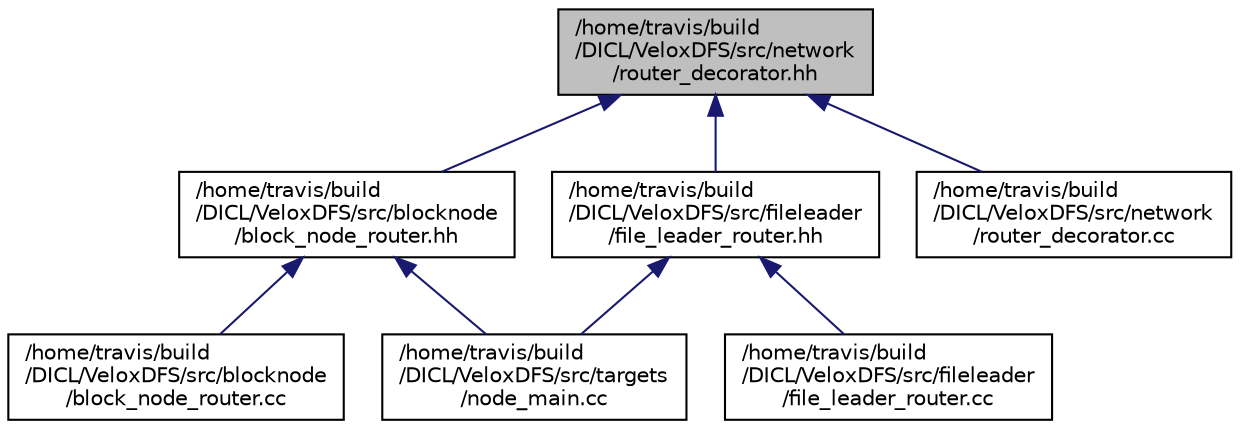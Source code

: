 digraph "/home/travis/build/DICL/VeloxDFS/src/network/router_decorator.hh"
{
  edge [fontname="Helvetica",fontsize="10",labelfontname="Helvetica",labelfontsize="10"];
  node [fontname="Helvetica",fontsize="10",shape=record];
  Node1 [label="/home/travis/build\l/DICL/VeloxDFS/src/network\l/router_decorator.hh",height=0.2,width=0.4,color="black", fillcolor="grey75", style="filled" fontcolor="black"];
  Node1 -> Node2 [dir="back",color="midnightblue",fontsize="10",style="solid",fontname="Helvetica"];
  Node2 [label="/home/travis/build\l/DICL/VeloxDFS/src/blocknode\l/block_node_router.hh",height=0.2,width=0.4,color="black", fillcolor="white", style="filled",URL="$block__node__router_8hh.html"];
  Node2 -> Node3 [dir="back",color="midnightblue",fontsize="10",style="solid",fontname="Helvetica"];
  Node3 [label="/home/travis/build\l/DICL/VeloxDFS/src/blocknode\l/block_node_router.cc",height=0.2,width=0.4,color="black", fillcolor="white", style="filled",URL="$block__node__router_8cc.html"];
  Node2 -> Node4 [dir="back",color="midnightblue",fontsize="10",style="solid",fontname="Helvetica"];
  Node4 [label="/home/travis/build\l/DICL/VeloxDFS/src/targets\l/node_main.cc",height=0.2,width=0.4,color="black", fillcolor="white", style="filled",URL="$node__main_8cc.html"];
  Node1 -> Node5 [dir="back",color="midnightblue",fontsize="10",style="solid",fontname="Helvetica"];
  Node5 [label="/home/travis/build\l/DICL/VeloxDFS/src/fileleader\l/file_leader_router.hh",height=0.2,width=0.4,color="black", fillcolor="white", style="filled",URL="$file__leader__router_8hh.html"];
  Node5 -> Node6 [dir="back",color="midnightblue",fontsize="10",style="solid",fontname="Helvetica"];
  Node6 [label="/home/travis/build\l/DICL/VeloxDFS/src/fileleader\l/file_leader_router.cc",height=0.2,width=0.4,color="black", fillcolor="white", style="filled",URL="$file__leader__router_8cc.html"];
  Node5 -> Node4 [dir="back",color="midnightblue",fontsize="10",style="solid",fontname="Helvetica"];
  Node1 -> Node7 [dir="back",color="midnightblue",fontsize="10",style="solid",fontname="Helvetica"];
  Node7 [label="/home/travis/build\l/DICL/VeloxDFS/src/network\l/router_decorator.cc",height=0.2,width=0.4,color="black", fillcolor="white", style="filled",URL="$router__decorator_8cc.html"];
}
